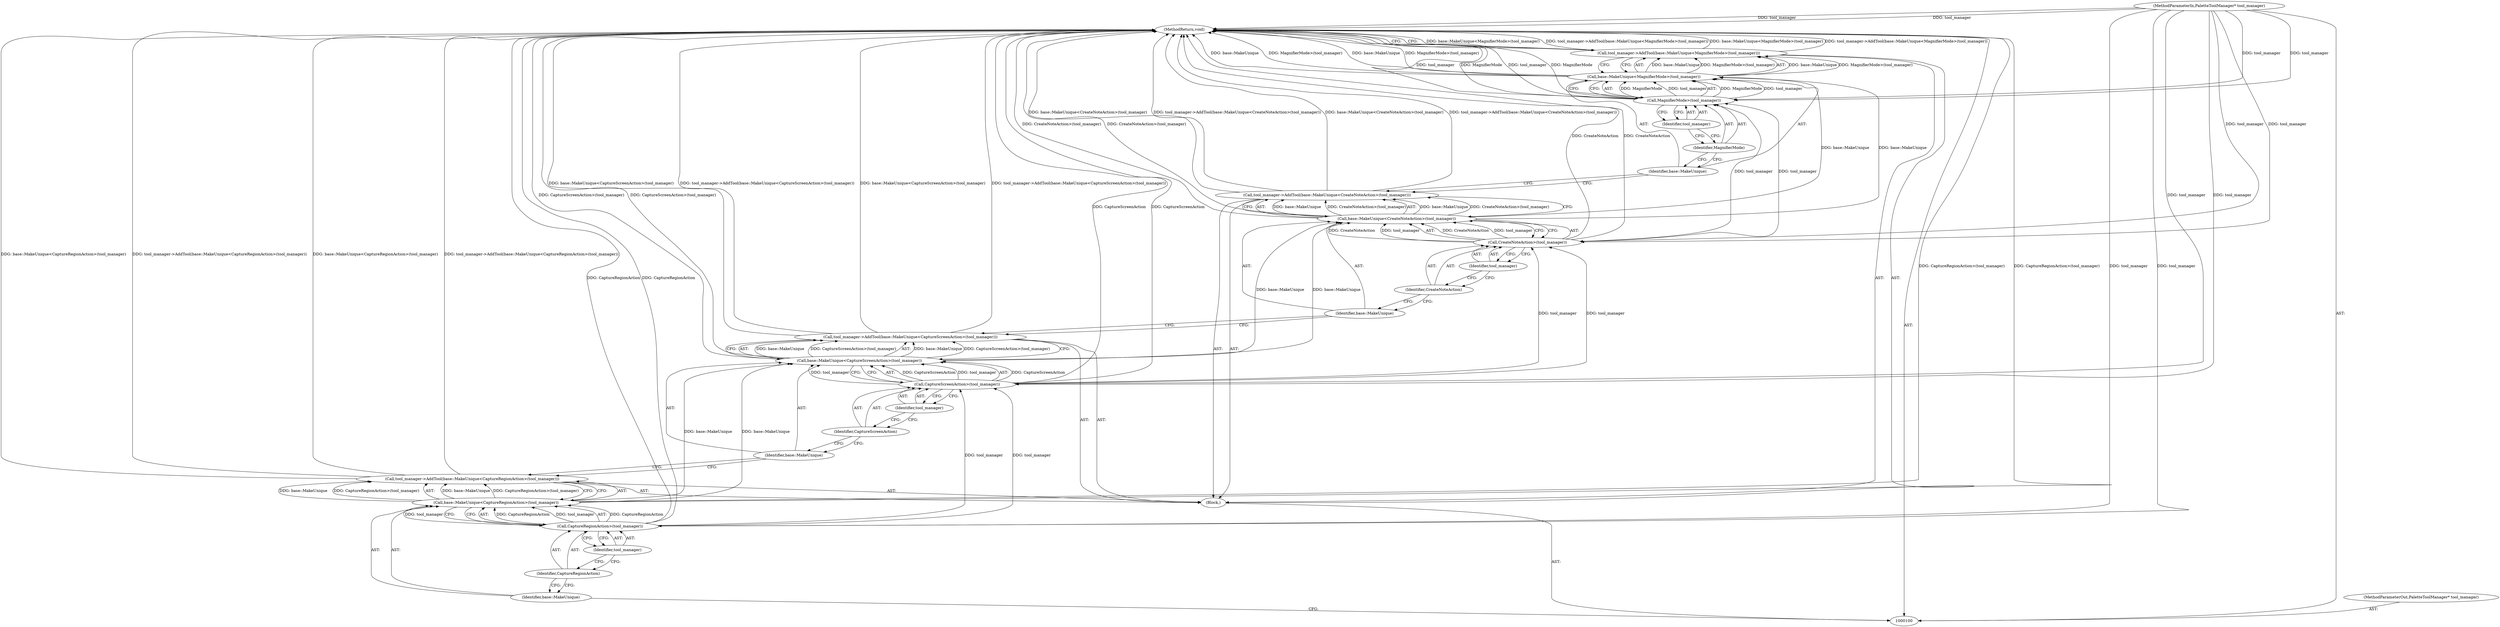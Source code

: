 digraph "0_Chrome_62b8b6e168a12263aab6b88dbef0b900cc37309f_1" {
"1000127" [label="(MethodReturn,void)"];
"1000101" [label="(MethodParameterIn,PaletteToolManager* tool_manager)"];
"1000146" [label="(MethodParameterOut,PaletteToolManager* tool_manager)"];
"1000102" [label="(Block,)"];
"1000104" [label="(Call,base::MakeUnique<CaptureRegionAction>(tool_manager))"];
"1000105" [label="(Identifier,base::MakeUnique)"];
"1000103" [label="(Call,tool_manager->AddTool(base::MakeUnique<CaptureRegionAction>(tool_manager)))"];
"1000106" [label="(Call,CaptureRegionAction>(tool_manager))"];
"1000107" [label="(Identifier,CaptureRegionAction)"];
"1000108" [label="(Identifier,tool_manager)"];
"1000110" [label="(Call,base::MakeUnique<CaptureScreenAction>(tool_manager))"];
"1000111" [label="(Identifier,base::MakeUnique)"];
"1000109" [label="(Call,tool_manager->AddTool(base::MakeUnique<CaptureScreenAction>(tool_manager)))"];
"1000112" [label="(Call,CaptureScreenAction>(tool_manager))"];
"1000113" [label="(Identifier,CaptureScreenAction)"];
"1000114" [label="(Identifier,tool_manager)"];
"1000116" [label="(Call,base::MakeUnique<CreateNoteAction>(tool_manager))"];
"1000117" [label="(Identifier,base::MakeUnique)"];
"1000115" [label="(Call,tool_manager->AddTool(base::MakeUnique<CreateNoteAction>(tool_manager)))"];
"1000118" [label="(Call,CreateNoteAction>(tool_manager))"];
"1000119" [label="(Identifier,CreateNoteAction)"];
"1000120" [label="(Identifier,tool_manager)"];
"1000121" [label="(Call,tool_manager->AddTool(base::MakeUnique<MagnifierMode>(tool_manager)))"];
"1000122" [label="(Call,base::MakeUnique<MagnifierMode>(tool_manager))"];
"1000123" [label="(Identifier,base::MakeUnique)"];
"1000124" [label="(Call,MagnifierMode>(tool_manager))"];
"1000125" [label="(Identifier,MagnifierMode)"];
"1000126" [label="(Identifier,tool_manager)"];
"1000127" -> "1000100"  [label="AST: "];
"1000127" -> "1000121"  [label="CFG: "];
"1000124" -> "1000127"  [label="DDG: tool_manager"];
"1000124" -> "1000127"  [label="DDG: MagnifierMode"];
"1000106" -> "1000127"  [label="DDG: CaptureRegionAction"];
"1000103" -> "1000127"  [label="DDG: base::MakeUnique<CaptureRegionAction>(tool_manager)"];
"1000103" -> "1000127"  [label="DDG: tool_manager->AddTool(base::MakeUnique<CaptureRegionAction>(tool_manager))"];
"1000122" -> "1000127"  [label="DDG: base::MakeUnique"];
"1000122" -> "1000127"  [label="DDG: MagnifierMode>(tool_manager)"];
"1000116" -> "1000127"  [label="DDG: CreateNoteAction>(tool_manager)"];
"1000110" -> "1000127"  [label="DDG: CaptureScreenAction>(tool_manager)"];
"1000121" -> "1000127"  [label="DDG: base::MakeUnique<MagnifierMode>(tool_manager)"];
"1000121" -> "1000127"  [label="DDG: tool_manager->AddTool(base::MakeUnique<MagnifierMode>(tool_manager))"];
"1000118" -> "1000127"  [label="DDG: CreateNoteAction"];
"1000115" -> "1000127"  [label="DDG: base::MakeUnique<CreateNoteAction>(tool_manager)"];
"1000115" -> "1000127"  [label="DDG: tool_manager->AddTool(base::MakeUnique<CreateNoteAction>(tool_manager))"];
"1000112" -> "1000127"  [label="DDG: CaptureScreenAction"];
"1000101" -> "1000127"  [label="DDG: tool_manager"];
"1000109" -> "1000127"  [label="DDG: base::MakeUnique<CaptureScreenAction>(tool_manager)"];
"1000109" -> "1000127"  [label="DDG: tool_manager->AddTool(base::MakeUnique<CaptureScreenAction>(tool_manager))"];
"1000104" -> "1000127"  [label="DDG: CaptureRegionAction>(tool_manager)"];
"1000101" -> "1000100"  [label="AST: "];
"1000101" -> "1000127"  [label="DDG: tool_manager"];
"1000101" -> "1000106"  [label="DDG: tool_manager"];
"1000101" -> "1000112"  [label="DDG: tool_manager"];
"1000101" -> "1000118"  [label="DDG: tool_manager"];
"1000101" -> "1000124"  [label="DDG: tool_manager"];
"1000146" -> "1000100"  [label="AST: "];
"1000102" -> "1000100"  [label="AST: "];
"1000103" -> "1000102"  [label="AST: "];
"1000109" -> "1000102"  [label="AST: "];
"1000115" -> "1000102"  [label="AST: "];
"1000121" -> "1000102"  [label="AST: "];
"1000104" -> "1000103"  [label="AST: "];
"1000104" -> "1000106"  [label="CFG: "];
"1000105" -> "1000104"  [label="AST: "];
"1000106" -> "1000104"  [label="AST: "];
"1000103" -> "1000104"  [label="CFG: "];
"1000104" -> "1000127"  [label="DDG: CaptureRegionAction>(tool_manager)"];
"1000104" -> "1000103"  [label="DDG: base::MakeUnique"];
"1000104" -> "1000103"  [label="DDG: CaptureRegionAction>(tool_manager)"];
"1000106" -> "1000104"  [label="DDG: CaptureRegionAction"];
"1000106" -> "1000104"  [label="DDG: tool_manager"];
"1000104" -> "1000110"  [label="DDG: base::MakeUnique"];
"1000105" -> "1000104"  [label="AST: "];
"1000105" -> "1000100"  [label="CFG: "];
"1000107" -> "1000105"  [label="CFG: "];
"1000103" -> "1000102"  [label="AST: "];
"1000103" -> "1000104"  [label="CFG: "];
"1000104" -> "1000103"  [label="AST: "];
"1000111" -> "1000103"  [label="CFG: "];
"1000103" -> "1000127"  [label="DDG: base::MakeUnique<CaptureRegionAction>(tool_manager)"];
"1000103" -> "1000127"  [label="DDG: tool_manager->AddTool(base::MakeUnique<CaptureRegionAction>(tool_manager))"];
"1000104" -> "1000103"  [label="DDG: base::MakeUnique"];
"1000104" -> "1000103"  [label="DDG: CaptureRegionAction>(tool_manager)"];
"1000106" -> "1000104"  [label="AST: "];
"1000106" -> "1000108"  [label="CFG: "];
"1000107" -> "1000106"  [label="AST: "];
"1000108" -> "1000106"  [label="AST: "];
"1000104" -> "1000106"  [label="CFG: "];
"1000106" -> "1000127"  [label="DDG: CaptureRegionAction"];
"1000106" -> "1000104"  [label="DDG: CaptureRegionAction"];
"1000106" -> "1000104"  [label="DDG: tool_manager"];
"1000101" -> "1000106"  [label="DDG: tool_manager"];
"1000106" -> "1000112"  [label="DDG: tool_manager"];
"1000107" -> "1000106"  [label="AST: "];
"1000107" -> "1000105"  [label="CFG: "];
"1000108" -> "1000107"  [label="CFG: "];
"1000108" -> "1000106"  [label="AST: "];
"1000108" -> "1000107"  [label="CFG: "];
"1000106" -> "1000108"  [label="CFG: "];
"1000110" -> "1000109"  [label="AST: "];
"1000110" -> "1000112"  [label="CFG: "];
"1000111" -> "1000110"  [label="AST: "];
"1000112" -> "1000110"  [label="AST: "];
"1000109" -> "1000110"  [label="CFG: "];
"1000110" -> "1000127"  [label="DDG: CaptureScreenAction>(tool_manager)"];
"1000110" -> "1000109"  [label="DDG: base::MakeUnique"];
"1000110" -> "1000109"  [label="DDG: CaptureScreenAction>(tool_manager)"];
"1000104" -> "1000110"  [label="DDG: base::MakeUnique"];
"1000112" -> "1000110"  [label="DDG: CaptureScreenAction"];
"1000112" -> "1000110"  [label="DDG: tool_manager"];
"1000110" -> "1000116"  [label="DDG: base::MakeUnique"];
"1000111" -> "1000110"  [label="AST: "];
"1000111" -> "1000103"  [label="CFG: "];
"1000113" -> "1000111"  [label="CFG: "];
"1000109" -> "1000102"  [label="AST: "];
"1000109" -> "1000110"  [label="CFG: "];
"1000110" -> "1000109"  [label="AST: "];
"1000117" -> "1000109"  [label="CFG: "];
"1000109" -> "1000127"  [label="DDG: base::MakeUnique<CaptureScreenAction>(tool_manager)"];
"1000109" -> "1000127"  [label="DDG: tool_manager->AddTool(base::MakeUnique<CaptureScreenAction>(tool_manager))"];
"1000110" -> "1000109"  [label="DDG: base::MakeUnique"];
"1000110" -> "1000109"  [label="DDG: CaptureScreenAction>(tool_manager)"];
"1000112" -> "1000110"  [label="AST: "];
"1000112" -> "1000114"  [label="CFG: "];
"1000113" -> "1000112"  [label="AST: "];
"1000114" -> "1000112"  [label="AST: "];
"1000110" -> "1000112"  [label="CFG: "];
"1000112" -> "1000127"  [label="DDG: CaptureScreenAction"];
"1000112" -> "1000110"  [label="DDG: CaptureScreenAction"];
"1000112" -> "1000110"  [label="DDG: tool_manager"];
"1000106" -> "1000112"  [label="DDG: tool_manager"];
"1000101" -> "1000112"  [label="DDG: tool_manager"];
"1000112" -> "1000118"  [label="DDG: tool_manager"];
"1000113" -> "1000112"  [label="AST: "];
"1000113" -> "1000111"  [label="CFG: "];
"1000114" -> "1000113"  [label="CFG: "];
"1000114" -> "1000112"  [label="AST: "];
"1000114" -> "1000113"  [label="CFG: "];
"1000112" -> "1000114"  [label="CFG: "];
"1000116" -> "1000115"  [label="AST: "];
"1000116" -> "1000118"  [label="CFG: "];
"1000117" -> "1000116"  [label="AST: "];
"1000118" -> "1000116"  [label="AST: "];
"1000115" -> "1000116"  [label="CFG: "];
"1000116" -> "1000127"  [label="DDG: CreateNoteAction>(tool_manager)"];
"1000116" -> "1000115"  [label="DDG: base::MakeUnique"];
"1000116" -> "1000115"  [label="DDG: CreateNoteAction>(tool_manager)"];
"1000110" -> "1000116"  [label="DDG: base::MakeUnique"];
"1000118" -> "1000116"  [label="DDG: CreateNoteAction"];
"1000118" -> "1000116"  [label="DDG: tool_manager"];
"1000116" -> "1000122"  [label="DDG: base::MakeUnique"];
"1000117" -> "1000116"  [label="AST: "];
"1000117" -> "1000109"  [label="CFG: "];
"1000119" -> "1000117"  [label="CFG: "];
"1000115" -> "1000102"  [label="AST: "];
"1000115" -> "1000116"  [label="CFG: "];
"1000116" -> "1000115"  [label="AST: "];
"1000123" -> "1000115"  [label="CFG: "];
"1000115" -> "1000127"  [label="DDG: base::MakeUnique<CreateNoteAction>(tool_manager)"];
"1000115" -> "1000127"  [label="DDG: tool_manager->AddTool(base::MakeUnique<CreateNoteAction>(tool_manager))"];
"1000116" -> "1000115"  [label="DDG: base::MakeUnique"];
"1000116" -> "1000115"  [label="DDG: CreateNoteAction>(tool_manager)"];
"1000118" -> "1000116"  [label="AST: "];
"1000118" -> "1000120"  [label="CFG: "];
"1000119" -> "1000118"  [label="AST: "];
"1000120" -> "1000118"  [label="AST: "];
"1000116" -> "1000118"  [label="CFG: "];
"1000118" -> "1000127"  [label="DDG: CreateNoteAction"];
"1000118" -> "1000116"  [label="DDG: CreateNoteAction"];
"1000118" -> "1000116"  [label="DDG: tool_manager"];
"1000112" -> "1000118"  [label="DDG: tool_manager"];
"1000101" -> "1000118"  [label="DDG: tool_manager"];
"1000118" -> "1000124"  [label="DDG: tool_manager"];
"1000119" -> "1000118"  [label="AST: "];
"1000119" -> "1000117"  [label="CFG: "];
"1000120" -> "1000119"  [label="CFG: "];
"1000120" -> "1000118"  [label="AST: "];
"1000120" -> "1000119"  [label="CFG: "];
"1000118" -> "1000120"  [label="CFG: "];
"1000121" -> "1000102"  [label="AST: "];
"1000121" -> "1000122"  [label="CFG: "];
"1000122" -> "1000121"  [label="AST: "];
"1000127" -> "1000121"  [label="CFG: "];
"1000121" -> "1000127"  [label="DDG: base::MakeUnique<MagnifierMode>(tool_manager)"];
"1000121" -> "1000127"  [label="DDG: tool_manager->AddTool(base::MakeUnique<MagnifierMode>(tool_manager))"];
"1000122" -> "1000121"  [label="DDG: base::MakeUnique"];
"1000122" -> "1000121"  [label="DDG: MagnifierMode>(tool_manager)"];
"1000122" -> "1000121"  [label="AST: "];
"1000122" -> "1000124"  [label="CFG: "];
"1000123" -> "1000122"  [label="AST: "];
"1000124" -> "1000122"  [label="AST: "];
"1000121" -> "1000122"  [label="CFG: "];
"1000122" -> "1000127"  [label="DDG: base::MakeUnique"];
"1000122" -> "1000127"  [label="DDG: MagnifierMode>(tool_manager)"];
"1000122" -> "1000121"  [label="DDG: base::MakeUnique"];
"1000122" -> "1000121"  [label="DDG: MagnifierMode>(tool_manager)"];
"1000116" -> "1000122"  [label="DDG: base::MakeUnique"];
"1000124" -> "1000122"  [label="DDG: MagnifierMode"];
"1000124" -> "1000122"  [label="DDG: tool_manager"];
"1000123" -> "1000122"  [label="AST: "];
"1000123" -> "1000115"  [label="CFG: "];
"1000125" -> "1000123"  [label="CFG: "];
"1000124" -> "1000122"  [label="AST: "];
"1000124" -> "1000126"  [label="CFG: "];
"1000125" -> "1000124"  [label="AST: "];
"1000126" -> "1000124"  [label="AST: "];
"1000122" -> "1000124"  [label="CFG: "];
"1000124" -> "1000127"  [label="DDG: tool_manager"];
"1000124" -> "1000127"  [label="DDG: MagnifierMode"];
"1000124" -> "1000122"  [label="DDG: MagnifierMode"];
"1000124" -> "1000122"  [label="DDG: tool_manager"];
"1000118" -> "1000124"  [label="DDG: tool_manager"];
"1000101" -> "1000124"  [label="DDG: tool_manager"];
"1000125" -> "1000124"  [label="AST: "];
"1000125" -> "1000123"  [label="CFG: "];
"1000126" -> "1000125"  [label="CFG: "];
"1000126" -> "1000124"  [label="AST: "];
"1000126" -> "1000125"  [label="CFG: "];
"1000124" -> "1000126"  [label="CFG: "];
}

